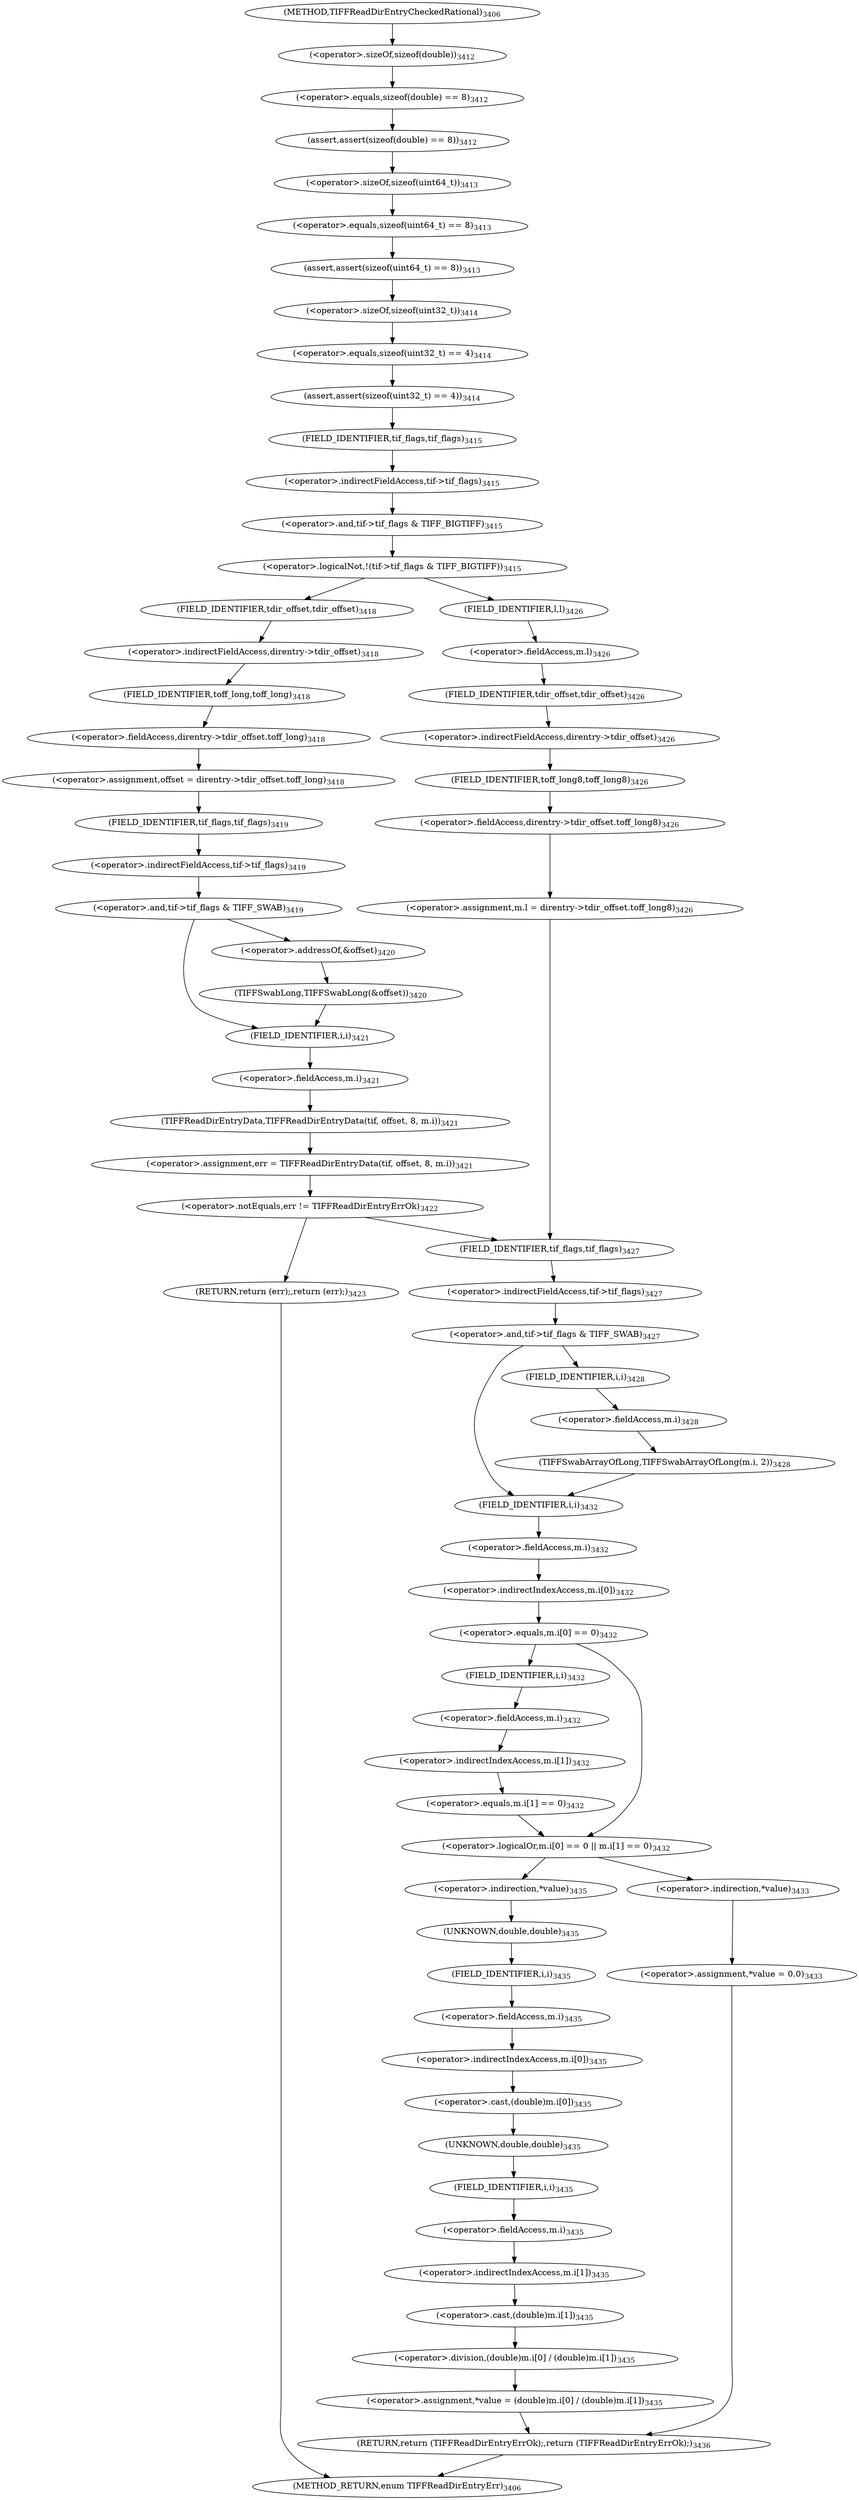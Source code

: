 digraph "TIFFReadDirEntryCheckedRational" {  
"86910" [label = <(assert,assert(sizeof(double) == 8))<SUB>3412</SUB>> ]
"86915" [label = <(assert,assert(sizeof(uint64_t) == 8))<SUB>3413</SUB>> ]
"86920" [label = <(assert,assert(sizeof(uint32_t) == 4))<SUB>3414</SUB>> ]
"87032" [label = <(RETURN,return (TIFFReadDirEntryErrOk);,return (TIFFReadDirEntryErrOk);)<SUB>3436</SUB>> ]
"86911" [label = <(&lt;operator&gt;.equals,sizeof(double) == 8)<SUB>3412</SUB>> ]
"86916" [label = <(&lt;operator&gt;.equals,sizeof(uint64_t) == 8)<SUB>3413</SUB>> ]
"86921" [label = <(&lt;operator&gt;.equals,sizeof(uint32_t) == 4)<SUB>3414</SUB>> ]
"86926" [label = <(&lt;operator&gt;.logicalNot,!(tif-&gt;tif_flags &amp; TIFF_BIGTIFF))<SUB>3415</SUB>> ]
"86980" [label = <(&lt;operator&gt;.and,tif-&gt;tif_flags &amp; TIFF_SWAB)<SUB>3427</SUB>> ]
"86992" [label = <(&lt;operator&gt;.logicalOr,m.i[0] == 0 || m.i[1] == 0)<SUB>3432</SUB>> ]
"86912" [label = <(&lt;operator&gt;.sizeOf,sizeof(double))<SUB>3412</SUB>> ]
"86917" [label = <(&lt;operator&gt;.sizeOf,sizeof(uint64_t))<SUB>3413</SUB>> ]
"86922" [label = <(&lt;operator&gt;.sizeOf,sizeof(uint32_t))<SUB>3414</SUB>> ]
"86927" [label = <(&lt;operator&gt;.and,tif-&gt;tif_flags &amp; TIFF_BIGTIFF)<SUB>3415</SUB>> ]
"86935" [label = <(&lt;operator&gt;.assignment,offset = direntry-&gt;tdir_offset.toff_long)<SUB>3418</SUB>> ]
"86952" [label = <(&lt;operator&gt;.assignment,err = TIFFReadDirEntryData(tif, offset, 8, m.i))<SUB>3421</SUB>> ]
"86981" [label = <(&lt;operator&gt;.indirectFieldAccess,tif-&gt;tif_flags)<SUB>3427</SUB>> ]
"86986" [label = <(TIFFSwabArrayOfLong,TIFFSwabArrayOfLong(m.i, 2))<SUB>3428</SUB>> ]
"86993" [label = <(&lt;operator&gt;.equals,m.i[0] == 0)<SUB>3432</SUB>> ]
"87000" [label = <(&lt;operator&gt;.equals,m.i[1] == 0)<SUB>3432</SUB>> ]
"87008" [label = <(&lt;operator&gt;.assignment,*value = 0.0)<SUB>3433</SUB>> ]
"86928" [label = <(&lt;operator&gt;.indirectFieldAccess,tif-&gt;tif_flags)<SUB>3415</SUB>> ]
"86937" [label = <(&lt;operator&gt;.fieldAccess,direntry-&gt;tdir_offset.toff_long)<SUB>3418</SUB>> ]
"86943" [label = <(&lt;operator&gt;.and,tif-&gt;tif_flags &amp; TIFF_SWAB)<SUB>3419</SUB>> ]
"86954" [label = <(TIFFReadDirEntryData,TIFFReadDirEntryData(tif, offset, 8, m.i))<SUB>3421</SUB>> ]
"86962" [label = <(&lt;operator&gt;.notEquals,err != TIFFReadDirEntryErrOk)<SUB>3422</SUB>> ]
"86970" [label = <(&lt;operator&gt;.assignment,m.l = direntry-&gt;tdir_offset.toff_long8)<SUB>3426</SUB>> ]
"86983" [label = <(FIELD_IDENTIFIER,tif_flags,tif_flags)<SUB>3427</SUB>> ]
"86987" [label = <(&lt;operator&gt;.fieldAccess,m.i)<SUB>3428</SUB>> ]
"86994" [label = <(&lt;operator&gt;.indirectIndexAccess,m.i[0])<SUB>3432</SUB>> ]
"87001" [label = <(&lt;operator&gt;.indirectIndexAccess,m.i[1])<SUB>3432</SUB>> ]
"87009" [label = <(&lt;operator&gt;.indirection,*value)<SUB>3433</SUB>> ]
"87014" [label = <(&lt;operator&gt;.assignment,*value = (double)m.i[0] / (double)m.i[1])<SUB>3435</SUB>> ]
"86930" [label = <(FIELD_IDENTIFIER,tif_flags,tif_flags)<SUB>3415</SUB>> ]
"86938" [label = <(&lt;operator&gt;.indirectFieldAccess,direntry-&gt;tdir_offset)<SUB>3418</SUB>> ]
"86941" [label = <(FIELD_IDENTIFIER,toff_long,toff_long)<SUB>3418</SUB>> ]
"86944" [label = <(&lt;operator&gt;.indirectFieldAccess,tif-&gt;tif_flags)<SUB>3419</SUB>> ]
"86949" [label = <(TIFFSwabLong,TIFFSwabLong(&amp;offset))<SUB>3420</SUB>> ]
"86958" [label = <(&lt;operator&gt;.fieldAccess,m.i)<SUB>3421</SUB>> ]
"86966" [label = <(RETURN,return (err);,return (err);)<SUB>3423</SUB>> ]
"86971" [label = <(&lt;operator&gt;.fieldAccess,m.l)<SUB>3426</SUB>> ]
"86974" [label = <(&lt;operator&gt;.fieldAccess,direntry-&gt;tdir_offset.toff_long8)<SUB>3426</SUB>> ]
"86989" [label = <(FIELD_IDENTIFIER,i,i)<SUB>3428</SUB>> ]
"86995" [label = <(&lt;operator&gt;.fieldAccess,m.i)<SUB>3432</SUB>> ]
"87002" [label = <(&lt;operator&gt;.fieldAccess,m.i)<SUB>3432</SUB>> ]
"87015" [label = <(&lt;operator&gt;.indirection,*value)<SUB>3435</SUB>> ]
"87017" [label = <(&lt;operator&gt;.division,(double)m.i[0] / (double)m.i[1])<SUB>3435</SUB>> ]
"86940" [label = <(FIELD_IDENTIFIER,tdir_offset,tdir_offset)<SUB>3418</SUB>> ]
"86946" [label = <(FIELD_IDENTIFIER,tif_flags,tif_flags)<SUB>3419</SUB>> ]
"86950" [label = <(&lt;operator&gt;.addressOf,&amp;offset)<SUB>3420</SUB>> ]
"86960" [label = <(FIELD_IDENTIFIER,i,i)<SUB>3421</SUB>> ]
"86973" [label = <(FIELD_IDENTIFIER,l,l)<SUB>3426</SUB>> ]
"86975" [label = <(&lt;operator&gt;.indirectFieldAccess,direntry-&gt;tdir_offset)<SUB>3426</SUB>> ]
"86978" [label = <(FIELD_IDENTIFIER,toff_long8,toff_long8)<SUB>3426</SUB>> ]
"86997" [label = <(FIELD_IDENTIFIER,i,i)<SUB>3432</SUB>> ]
"87004" [label = <(FIELD_IDENTIFIER,i,i)<SUB>3432</SUB>> ]
"87018" [label = <(&lt;operator&gt;.cast,(double)m.i[0])<SUB>3435</SUB>> ]
"87025" [label = <(&lt;operator&gt;.cast,(double)m.i[1])<SUB>3435</SUB>> ]
"86977" [label = <(FIELD_IDENTIFIER,tdir_offset,tdir_offset)<SUB>3426</SUB>> ]
"87019" [label = <(UNKNOWN,double,double)<SUB>3435</SUB>> ]
"87020" [label = <(&lt;operator&gt;.indirectIndexAccess,m.i[0])<SUB>3435</SUB>> ]
"87026" [label = <(UNKNOWN,double,double)<SUB>3435</SUB>> ]
"87027" [label = <(&lt;operator&gt;.indirectIndexAccess,m.i[1])<SUB>3435</SUB>> ]
"87021" [label = <(&lt;operator&gt;.fieldAccess,m.i)<SUB>3435</SUB>> ]
"87028" [label = <(&lt;operator&gt;.fieldAccess,m.i)<SUB>3435</SUB>> ]
"87023" [label = <(FIELD_IDENTIFIER,i,i)<SUB>3435</SUB>> ]
"87030" [label = <(FIELD_IDENTIFIER,i,i)<SUB>3435</SUB>> ]
"86904" [label = <(METHOD,TIFFReadDirEntryCheckedRational)<SUB>3406</SUB>> ]
"87034" [label = <(METHOD_RETURN,enum TIFFReadDirEntryErr)<SUB>3406</SUB>> ]
  "86910" -> "86917" 
  "86915" -> "86922" 
  "86920" -> "86930" 
  "87032" -> "87034" 
  "86911" -> "86910" 
  "86916" -> "86915" 
  "86921" -> "86920" 
  "86926" -> "86940" 
  "86926" -> "86973" 
  "86980" -> "86989" 
  "86980" -> "86997" 
  "86992" -> "87009" 
  "86992" -> "87015" 
  "86912" -> "86911" 
  "86917" -> "86916" 
  "86922" -> "86921" 
  "86927" -> "86926" 
  "86935" -> "86946" 
  "86952" -> "86962" 
  "86981" -> "86980" 
  "86986" -> "86997" 
  "86993" -> "86992" 
  "86993" -> "87004" 
  "87000" -> "86992" 
  "87008" -> "87032" 
  "86928" -> "86927" 
  "86937" -> "86935" 
  "86943" -> "86950" 
  "86943" -> "86960" 
  "86954" -> "86952" 
  "86962" -> "86966" 
  "86962" -> "86983" 
  "86970" -> "86983" 
  "86983" -> "86981" 
  "86987" -> "86986" 
  "86994" -> "86993" 
  "87001" -> "87000" 
  "87009" -> "87008" 
  "87014" -> "87032" 
  "86930" -> "86928" 
  "86938" -> "86941" 
  "86941" -> "86937" 
  "86944" -> "86943" 
  "86949" -> "86960" 
  "86958" -> "86954" 
  "86966" -> "87034" 
  "86971" -> "86977" 
  "86974" -> "86970" 
  "86989" -> "86987" 
  "86995" -> "86994" 
  "87002" -> "87001" 
  "87015" -> "87019" 
  "87017" -> "87014" 
  "86940" -> "86938" 
  "86946" -> "86944" 
  "86950" -> "86949" 
  "86960" -> "86958" 
  "86973" -> "86971" 
  "86975" -> "86978" 
  "86978" -> "86974" 
  "86997" -> "86995" 
  "87004" -> "87002" 
  "87018" -> "87026" 
  "87025" -> "87017" 
  "86977" -> "86975" 
  "87019" -> "87023" 
  "87020" -> "87018" 
  "87026" -> "87030" 
  "87027" -> "87025" 
  "87021" -> "87020" 
  "87028" -> "87027" 
  "87023" -> "87021" 
  "87030" -> "87028" 
  "86904" -> "86912" 
}
